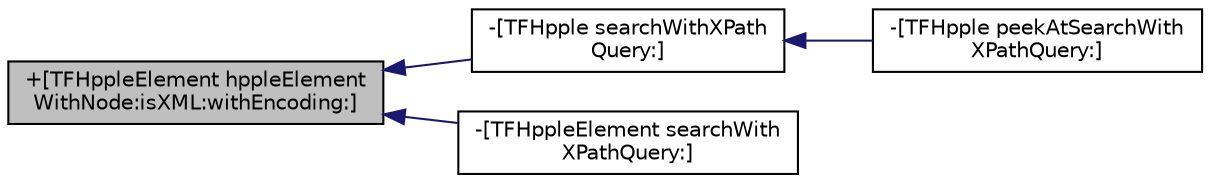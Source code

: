 digraph "+[TFHppleElement hppleElementWithNode:isXML:withEncoding:]"
{
  edge [fontname="Helvetica",fontsize="10",labelfontname="Helvetica",labelfontsize="10"];
  node [fontname="Helvetica",fontsize="10",shape=record];
  rankdir="LR";
  Node1 [label="+[TFHppleElement hppleElement\lWithNode:isXML:withEncoding:]",height=0.2,width=0.4,color="black", fillcolor="grey75", style="filled", fontcolor="black"];
  Node1 -> Node2 [dir="back",color="midnightblue",fontsize="10",style="solid",fontname="Helvetica"];
  Node2 [label="-[TFHpple searchWithXPath\lQuery:]",height=0.2,width=0.4,color="black", fillcolor="white", style="filled",URL="$interface_t_f_hpple.html#a5c912f232c2f3b9ef5cf164227ce1016"];
  Node2 -> Node3 [dir="back",color="midnightblue",fontsize="10",style="solid",fontname="Helvetica"];
  Node3 [label="-[TFHpple peekAtSearchWith\lXPathQuery:]",height=0.2,width=0.4,color="black", fillcolor="white", style="filled",URL="$interface_t_f_hpple.html#abe341e921def7fa82a96ed265ce2fd4e"];
  Node1 -> Node4 [dir="back",color="midnightblue",fontsize="10",style="solid",fontname="Helvetica"];
  Node4 [label="-[TFHppleElement searchWith\lXPathQuery:]",height=0.2,width=0.4,color="black", fillcolor="white", style="filled",URL="$interface_t_f_hpple_element.html#af82deb9f4a9a92339829b9bab17ab9b9"];
}
